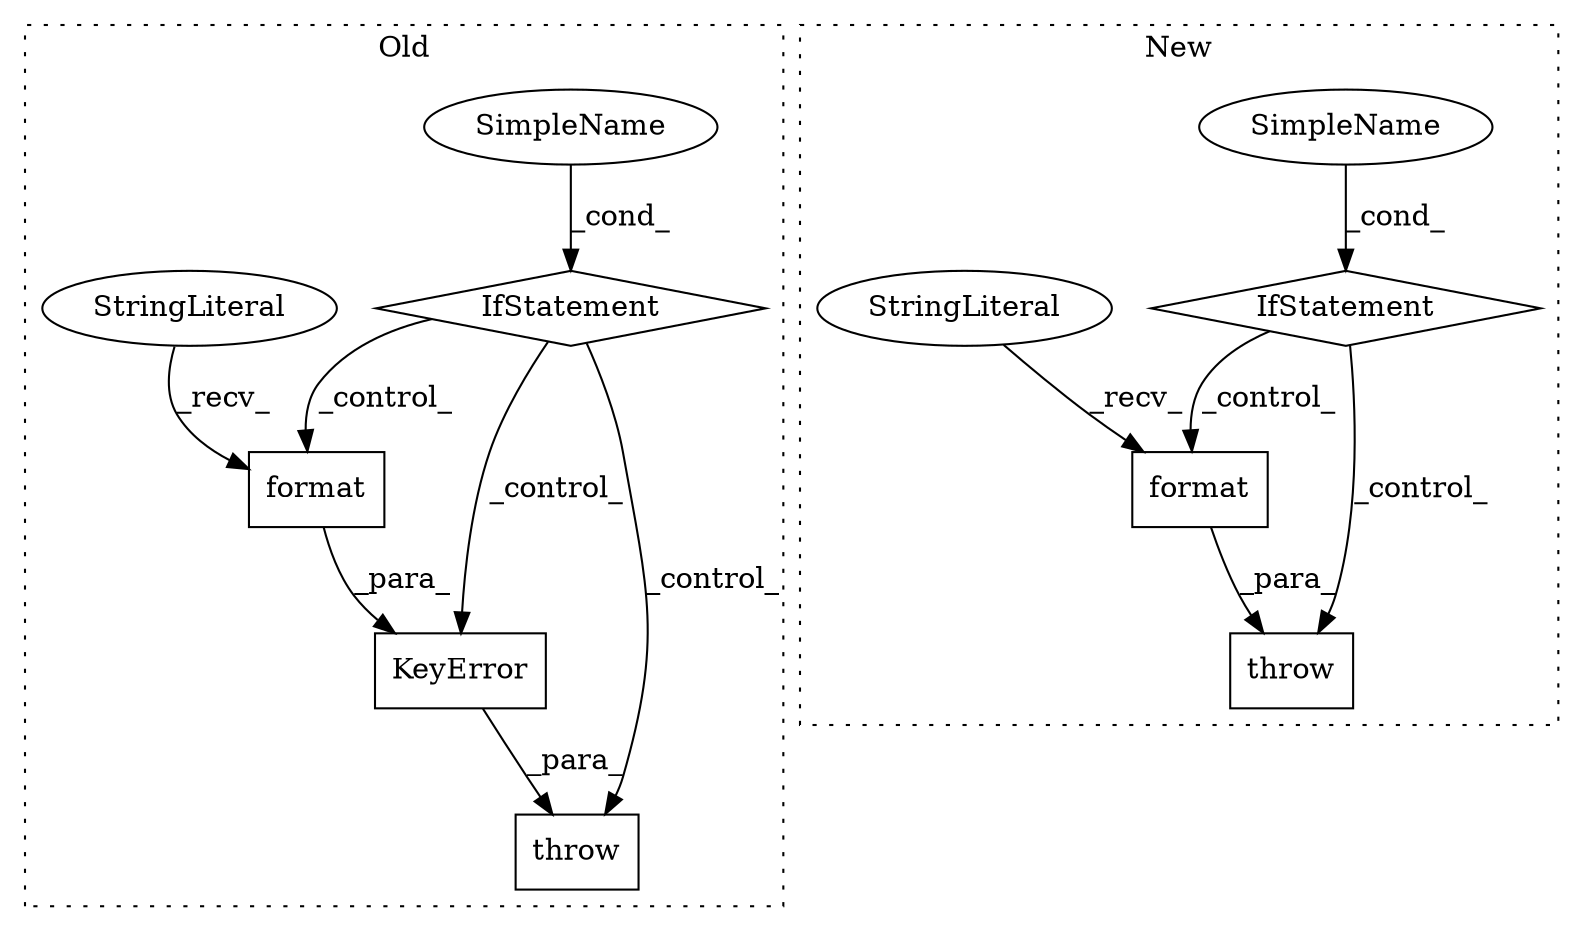 digraph G {
subgraph cluster0 {
1 [label="KeyError" a="32" s="5468,5484" l="9,1" shape="box"];
3 [label="throw" a="53" s="5462" l="6" shape="box"];
4 [label="SimpleName" a="42" s="" l="" shape="ellipse"];
5 [label="IfStatement" a="25" s="5317,5351" l="4,2" shape="diamond"];
6 [label="format" a="32" s="5415,5453" l="7,1" shape="box"];
7 [label="StringLiteral" a="45" s="5369" l="45" shape="ellipse"];
label = "Old";
style="dotted";
}
subgraph cluster1 {
2 [label="IfStatement" a="25" s="5389,5424" l="4,2" shape="diamond"];
8 [label="SimpleName" a="42" s="" l="" shape="ellipse"];
9 [label="throw" a="53" s="5492" l="6" shape="box"];
10 [label="format" a="32" s="5546,5567" l="7,1" shape="box"];
11 [label="StringLiteral" a="45" s="5509" l="36" shape="ellipse"];
label = "New";
style="dotted";
}
1 -> 3 [label="_para_"];
2 -> 10 [label="_control_"];
2 -> 9 [label="_control_"];
4 -> 5 [label="_cond_"];
5 -> 6 [label="_control_"];
5 -> 1 [label="_control_"];
5 -> 3 [label="_control_"];
6 -> 1 [label="_para_"];
7 -> 6 [label="_recv_"];
8 -> 2 [label="_cond_"];
10 -> 9 [label="_para_"];
11 -> 10 [label="_recv_"];
}